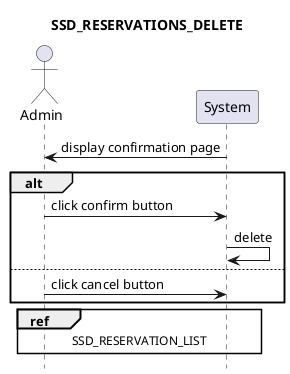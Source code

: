 @startuml SSD_RESERVATIONS_DELETE

title SSD_RESERVATIONS_DELETE

skinparam shadowing false
hide footbox

actor Admin as a
participant System as S





S -> a : display confirmation page 

alt 

a -> S : click confirm button
S -> S : delete

else 

a -> S : click cancel button

end 



ref over a,S : SSD_RESERVATION_LIST



@enduml